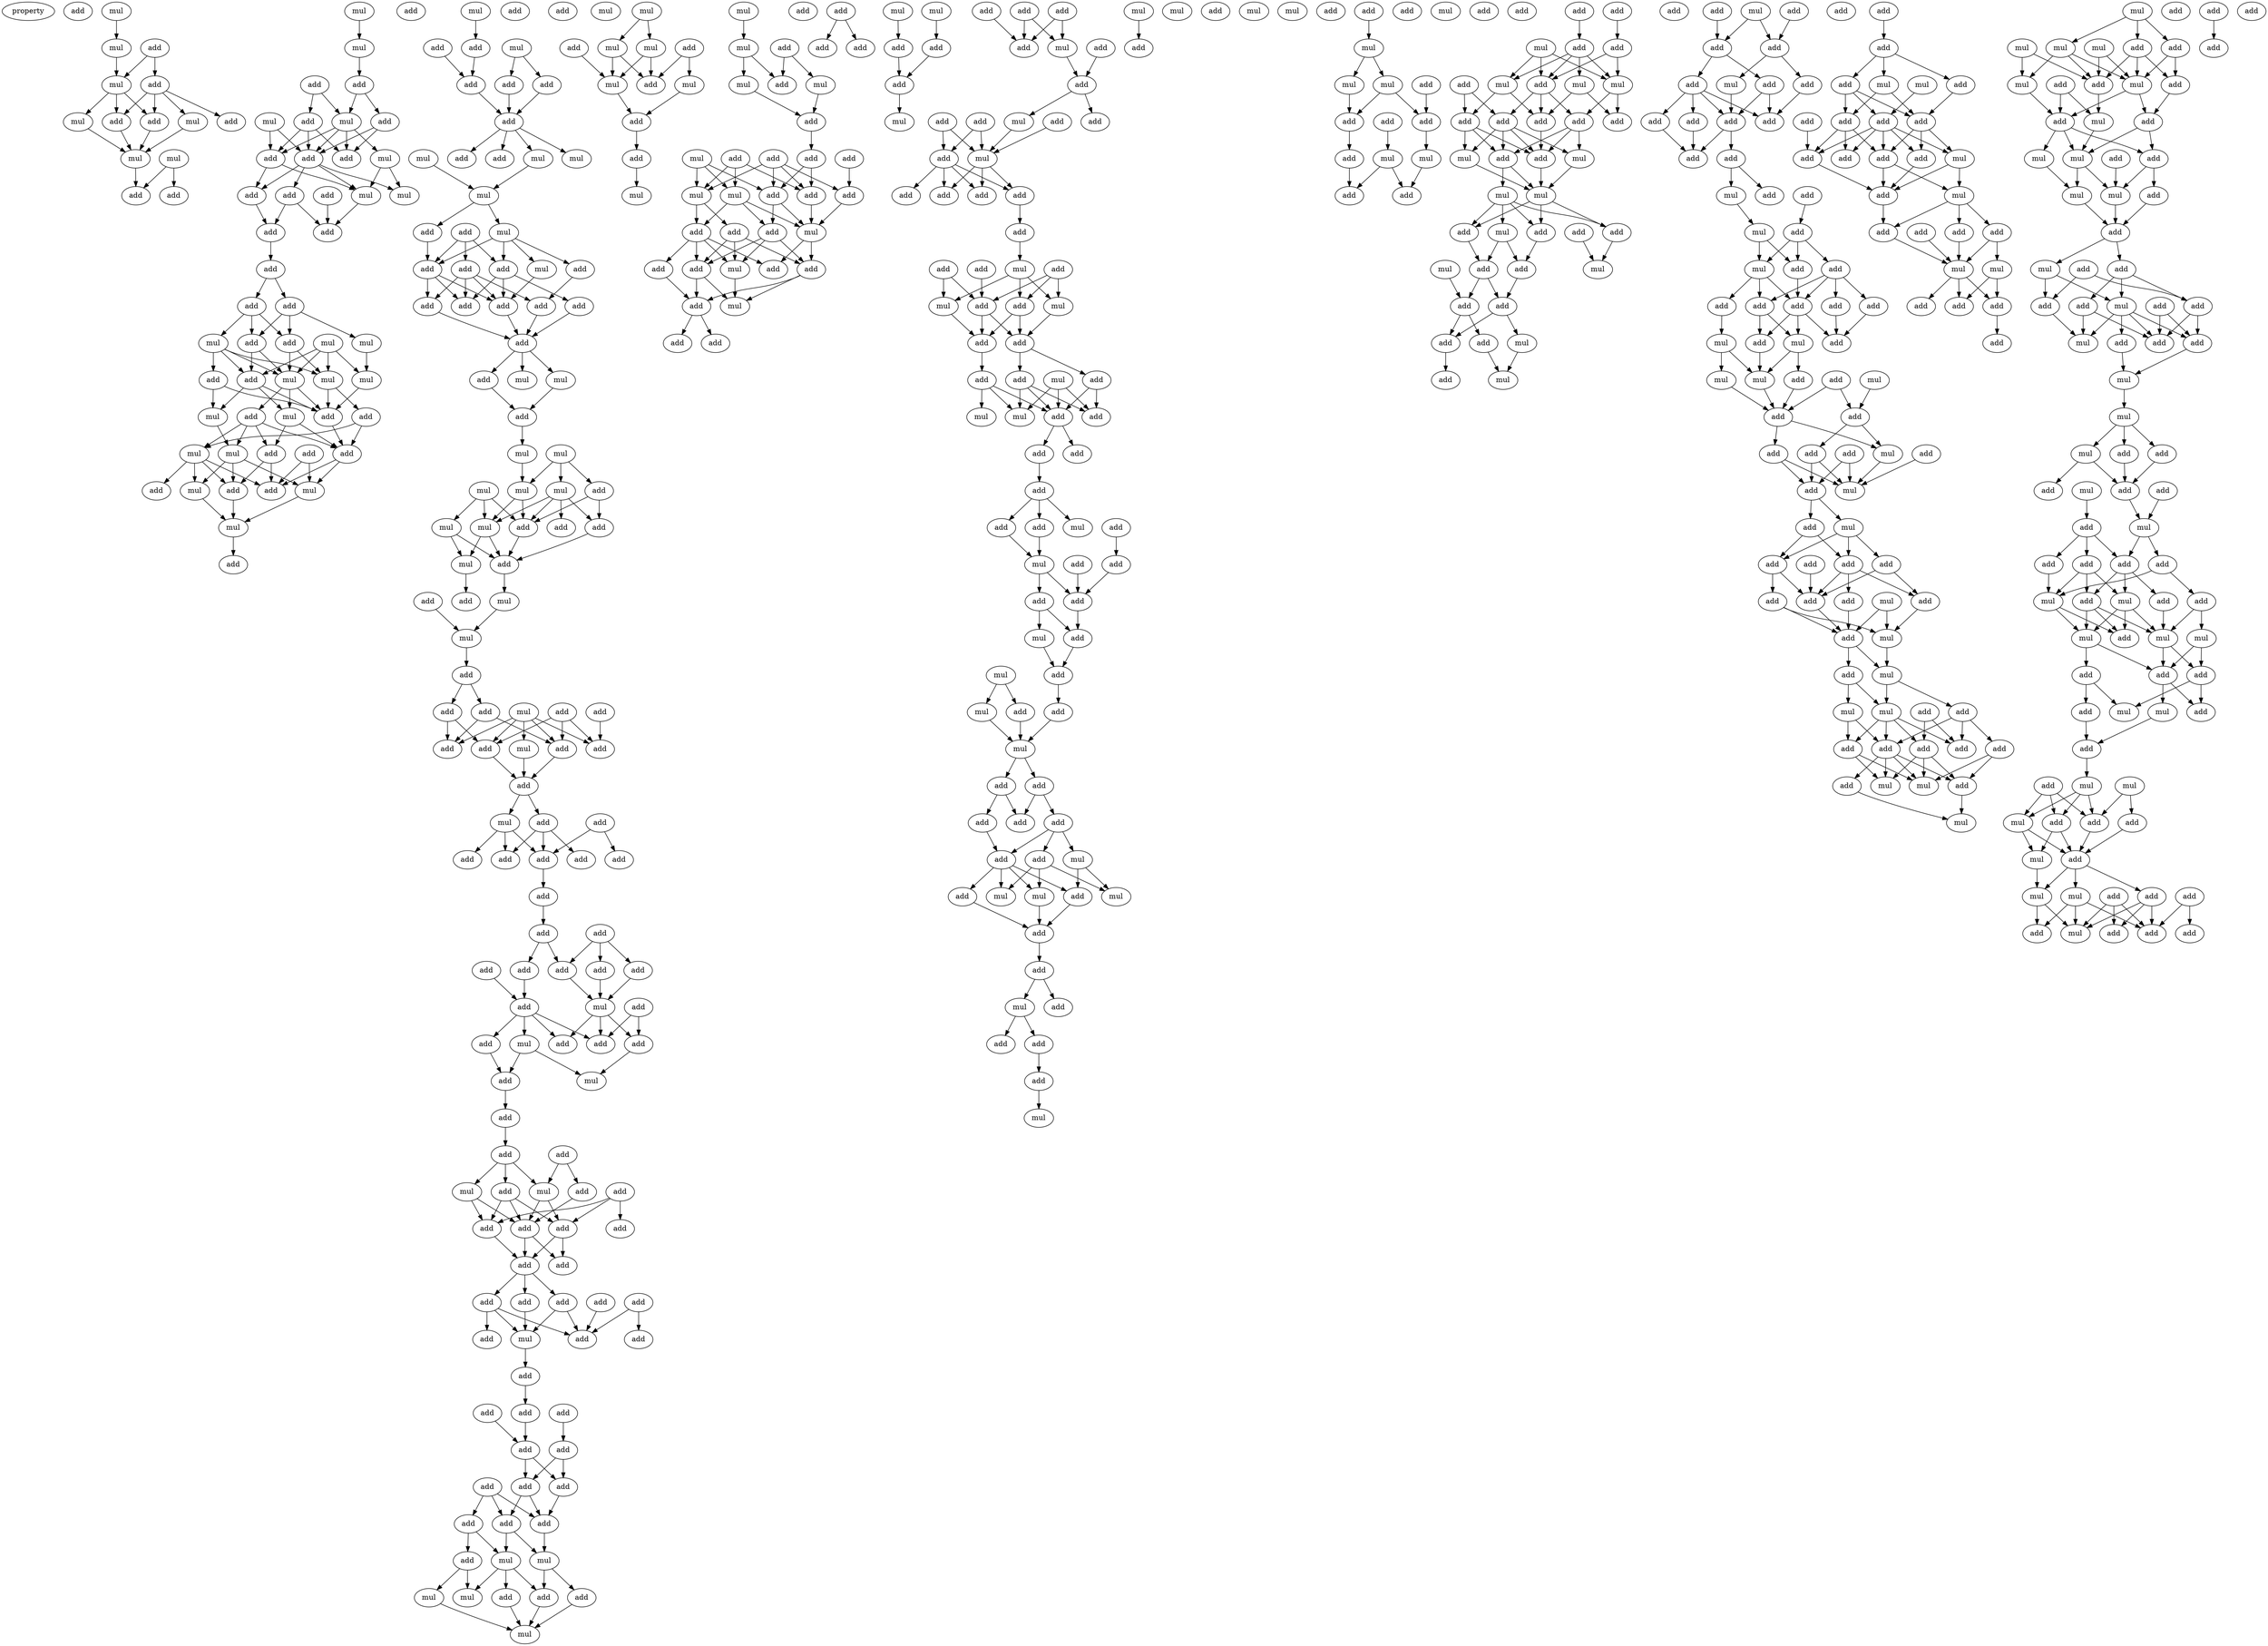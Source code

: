 digraph {
    node [fontcolor=black]
    property [mul=2,lf=1.3]
    0 [ label = add ];
    1 [ label = mul ];
    2 [ label = add ];
    3 [ label = mul ];
    4 [ label = mul ];
    5 [ label = add ];
    6 [ label = mul ];
    7 [ label = add ];
    8 [ label = add ];
    9 [ label = mul ];
    10 [ label = add ];
    11 [ label = mul ];
    12 [ label = mul ];
    13 [ label = mul ];
    14 [ label = add ];
    15 [ label = add ];
    16 [ label = mul ];
    17 [ label = add ];
    18 [ label = add ];
    19 [ label = mul ];
    20 [ label = mul ];
    21 [ label = add ];
    22 [ label = add ];
    23 [ label = mul ];
    24 [ label = add ];
    25 [ label = add ];
    26 [ label = add ];
    27 [ label = add ];
    28 [ label = add ];
    29 [ label = mul ];
    30 [ label = mul ];
    31 [ label = add ];
    32 [ label = add ];
    33 [ label = add ];
    34 [ label = add ];
    35 [ label = add ];
    36 [ label = add ];
    37 [ label = mul ];
    38 [ label = add ];
    39 [ label = mul ];
    40 [ label = add ];
    41 [ label = mul ];
    42 [ label = mul ];
    43 [ label = add ];
    44 [ label = add ];
    45 [ label = mul ];
    46 [ label = mul ];
    47 [ label = mul ];
    48 [ label = mul ];
    49 [ label = add ];
    50 [ label = add ];
    51 [ label = add ];
    52 [ label = add ];
    53 [ label = add ];
    54 [ label = mul ];
    55 [ label = mul ];
    56 [ label = add ];
    57 [ label = add ];
    58 [ label = add ];
    59 [ label = mul ];
    60 [ label = add ];
    61 [ label = mul ];
    62 [ label = add ];
    63 [ label = mul ];
    64 [ label = add ];
    65 [ label = mul ];
    66 [ label = add ];
    67 [ label = add ];
    68 [ label = mul ];
    69 [ label = add ];
    70 [ label = add ];
    71 [ label = add ];
    72 [ label = add ];
    73 [ label = add ];
    74 [ label = add ];
    75 [ label = mul ];
    76 [ label = mul ];
    77 [ label = mul ];
    78 [ label = mul ];
    79 [ label = add ];
    80 [ label = add ];
    81 [ label = mul ];
    82 [ label = add ];
    83 [ label = mul ];
    84 [ label = add ];
    85 [ label = add ];
    86 [ label = add ];
    87 [ label = add ];
    88 [ label = add ];
    89 [ label = add ];
    90 [ label = add ];
    91 [ label = add ];
    92 [ label = add ];
    93 [ label = add ];
    94 [ label = mul ];
    95 [ label = mul ];
    96 [ label = add ];
    97 [ label = add ];
    98 [ label = mul ];
    99 [ label = mul ];
    100 [ label = mul ];
    101 [ label = mul ];
    102 [ label = add ];
    103 [ label = mul ];
    104 [ label = add ];
    105 [ label = add ];
    106 [ label = mul ];
    107 [ label = add ];
    108 [ label = mul ];
    109 [ label = mul ];
    110 [ label = add ];
    111 [ label = add ];
    112 [ label = mul ];
    113 [ label = add ];
    114 [ label = mul ];
    115 [ label = add ];
    116 [ label = add ];
    117 [ label = add ];
    118 [ label = add ];
    119 [ label = add ];
    120 [ label = mul ];
    121 [ label = add ];
    122 [ label = add ];
    123 [ label = add ];
    124 [ label = add ];
    125 [ label = add ];
    126 [ label = mul ];
    127 [ label = add ];
    128 [ label = add ];
    129 [ label = mul ];
    130 [ label = add ];
    131 [ label = add ];
    132 [ label = add ];
    133 [ label = add ];
    134 [ label = add ];
    135 [ label = add ];
    136 [ label = add ];
    137 [ label = add ];
    138 [ label = add ];
    139 [ label = add ];
    140 [ label = add ];
    141 [ label = add ];
    142 [ label = add ];
    143 [ label = add ];
    144 [ label = add ];
    145 [ label = add ];
    146 [ label = mul ];
    147 [ label = mul ];
    148 [ label = add ];
    149 [ label = add ];
    150 [ label = add ];
    151 [ label = add ];
    152 [ label = mul ];
    153 [ label = add ];
    154 [ label = add ];
    155 [ label = add ];
    156 [ label = add ];
    157 [ label = add ];
    158 [ label = mul ];
    159 [ label = add ];
    160 [ label = add ];
    161 [ label = mul ];
    162 [ label = add ];
    163 [ label = add ];
    164 [ label = add ];
    165 [ label = add ];
    166 [ label = add ];
    167 [ label = add ];
    168 [ label = add ];
    169 [ label = add ];
    170 [ label = add ];
    171 [ label = add ];
    172 [ label = add ];
    173 [ label = add ];
    174 [ label = mul ];
    175 [ label = add ];
    176 [ label = add ];
    177 [ label = add ];
    178 [ label = add ];
    179 [ label = add ];
    180 [ label = add ];
    181 [ label = add ];
    182 [ label = add ];
    183 [ label = add ];
    184 [ label = add ];
    185 [ label = mul ];
    186 [ label = add ];
    187 [ label = add ];
    188 [ label = add ];
    189 [ label = add ];
    190 [ label = add ];
    191 [ label = mul ];
    192 [ label = mul ];
    193 [ label = mul ];
    194 [ label = add ];
    195 [ label = add ];
    196 [ label = mul ];
    197 [ label = add ];
    198 [ label = mul ];
    199 [ label = mul ];
    200 [ label = add ];
    201 [ label = add ];
    202 [ label = mul ];
    203 [ label = mul ];
    204 [ label = mul ];
    205 [ label = mul ];
    206 [ label = add ];
    207 [ label = add ];
    208 [ label = add ];
    209 [ label = mul ];
    210 [ label = mul ];
    211 [ label = mul ];
    212 [ label = add ];
    213 [ label = add ];
    214 [ label = add ];
    215 [ label = mul ];
    216 [ label = mul ];
    217 [ label = add ];
    218 [ label = mul ];
    219 [ label = add ];
    220 [ label = add ];
    221 [ label = add ];
    222 [ label = add ];
    223 [ label = mul ];
    224 [ label = add ];
    225 [ label = mul ];
    226 [ label = add ];
    227 [ label = add ];
    228 [ label = add ];
    229 [ label = add ];
    230 [ label = add ];
    231 [ label = mul ];
    232 [ label = add ];
    233 [ label = mul ];
    234 [ label = add ];
    235 [ label = add ];
    236 [ label = add ];
    237 [ label = add ];
    238 [ label = mul ];
    239 [ label = add ];
    240 [ label = add ];
    241 [ label = add ];
    242 [ label = add ];
    243 [ label = mul ];
    244 [ label = mul ];
    245 [ label = add ];
    246 [ label = add ];
    247 [ label = add ];
    248 [ label = add ];
    249 [ label = mul ];
    250 [ label = add ];
    251 [ label = add ];
    252 [ label = add ];
    253 [ label = add ];
    254 [ label = add ];
    255 [ label = mul ];
    256 [ label = add ];
    257 [ label = add ];
    258 [ label = add ];
    259 [ label = add ];
    260 [ label = add ];
    261 [ label = mul ];
    262 [ label = add ];
    263 [ label = mul ];
    264 [ label = add ];
    265 [ label = add ];
    266 [ label = add ];
    267 [ label = add ];
    268 [ label = add ];
    269 [ label = mul ];
    270 [ label = add ];
    271 [ label = add ];
    272 [ label = add ];
    273 [ label = mul ];
    274 [ label = add ];
    275 [ label = mul ];
    276 [ label = add ];
    277 [ label = add ];
    278 [ label = add ];
    279 [ label = add ];
    280 [ label = add ];
    281 [ label = mul ];
    282 [ label = add ];
    283 [ label = mul ];
    284 [ label = add ];
    285 [ label = mul ];
    286 [ label = add ];
    287 [ label = add ];
    288 [ label = add ];
    289 [ label = add ];
    290 [ label = mul ];
    291 [ label = add ];
    292 [ label = add ];
    293 [ label = mul ];
    294 [ label = add ];
    295 [ label = add ];
    296 [ label = add ];
    297 [ label = add ];
    298 [ label = mul ];
    299 [ label = add ];
    300 [ label = add ];
    301 [ label = mul ];
    302 [ label = mul ];
    303 [ label = add ];
    304 [ label = add ];
    305 [ label = mul ];
    306 [ label = mul ];
    307 [ label = add ];
    308 [ label = mul ];
    309 [ label = add ];
    310 [ label = add ];
    311 [ label = mul ];
    312 [ label = mul ];
    313 [ label = add ];
    314 [ label = add ];
    315 [ label = add ];
    316 [ label = add ];
    317 [ label = add ];
    318 [ label = add ];
    319 [ label = add ];
    320 [ label = add ];
    321 [ label = mul ];
    322 [ label = mul ];
    323 [ label = add ];
    324 [ label = mul ];
    325 [ label = add ];
    326 [ label = mul ];
    327 [ label = add ];
    328 [ label = add ];
    329 [ label = mul ];
    330 [ label = add ];
    331 [ label = add ];
    332 [ label = add ];
    333 [ label = add ];
    334 [ label = mul ];
    335 [ label = add ];
    336 [ label = add ];
    337 [ label = mul ];
    338 [ label = mul ];
    339 [ label = mul ];
    340 [ label = add ];
    341 [ label = mul ];
    342 [ label = add ];
    343 [ label = add ];
    344 [ label = add ];
    345 [ label = mul ];
    346 [ label = mul ];
    347 [ label = add ];
    348 [ label = add ];
    349 [ label = add ];
    350 [ label = add ];
    351 [ label = add ];
    352 [ label = add ];
    353 [ label = add ];
    354 [ label = mul ];
    355 [ label = add ];
    356 [ label = add ];
    357 [ label = mul ];
    358 [ label = mul ];
    359 [ label = add ];
    360 [ label = add ];
    361 [ label = mul ];
    362 [ label = add ];
    363 [ label = add ];
    364 [ label = add ];
    365 [ label = add ];
    366 [ label = add ];
    367 [ label = mul ];
    368 [ label = mul ];
    369 [ label = add ];
    370 [ label = add ];
    371 [ label = mul ];
    372 [ label = mul ];
    373 [ label = add ];
    374 [ label = add ];
    375 [ label = mul ];
    376 [ label = add ];
    377 [ label = add ];
    378 [ label = mul ];
    379 [ label = add ];
    380 [ label = add ];
    381 [ label = mul ];
    382 [ label = add ];
    383 [ label = add ];
    384 [ label = add ];
    385 [ label = mul ];
    386 [ label = add ];
    387 [ label = mul ];
    388 [ label = add ];
    389 [ label = add ];
    390 [ label = add ];
    391 [ label = add ];
    392 [ label = mul ];
    393 [ label = add ];
    394 [ label = add ];
    395 [ label = add ];
    396 [ label = add ];
    397 [ label = add ];
    398 [ label = mul ];
    399 [ label = add ];
    400 [ label = add ];
    401 [ label = add ];
    402 [ label = add ];
    403 [ label = add ];
    404 [ label = add ];
    405 [ label = add ];
    406 [ label = mul ];
    407 [ label = add ];
    408 [ label = mul ];
    409 [ label = add ];
    410 [ label = add ];
    411 [ label = add ];
    412 [ label = mul ];
    413 [ label = add ];
    414 [ label = add ];
    415 [ label = add ];
    416 [ label = add ];
    417 [ label = add ];
    418 [ label = mul ];
    419 [ label = mul ];
    420 [ label = add ];
    421 [ label = add ];
    422 [ label = mul ];
    423 [ label = add ];
    424 [ label = mul ];
    425 [ label = mul ];
    426 [ label = add ];
    427 [ label = add ];
    428 [ label = add ];
    429 [ label = add ];
    430 [ label = add ];
    431 [ label = add ];
    432 [ label = mul ];
    433 [ label = add ];
    434 [ label = add ];
    435 [ label = mul ];
    436 [ label = add ];
    437 [ label = mul ];
    438 [ label = add ];
    439 [ label = add ];
    440 [ label = add ];
    441 [ label = add ];
    442 [ label = add ];
    443 [ label = add ];
    444 [ label = mul ];
    445 [ label = add ];
    446 [ label = add ];
    447 [ label = mul ];
    448 [ label = add ];
    449 [ label = add ];
    450 [ label = mul ];
    451 [ label = add ];
    452 [ label = add ];
    453 [ label = mul ];
    454 [ label = mul ];
    455 [ label = add ];
    456 [ label = add ];
    457 [ label = add ];
    458 [ label = add ];
    459 [ label = add ];
    460 [ label = mul ];
    461 [ label = add ];
    462 [ label = add ];
    463 [ label = mul ];
    464 [ label = mul ];
    465 [ label = add ];
    466 [ label = add ];
    467 [ label = add ];
    468 [ label = mul ];
    469 [ label = add ];
    470 [ label = add ];
    471 [ label = mul ];
    472 [ label = add ];
    473 [ label = add ];
    474 [ label = add ];
    475 [ label = add ];
    476 [ label = add ];
    477 [ label = add ];
    478 [ label = add ];
    479 [ label = add ];
    480 [ label = mul ];
    481 [ label = add ];
    482 [ label = mul ];
    483 [ label = add ];
    484 [ label = add ];
    485 [ label = add ];
    486 [ label = add ];
    487 [ label = mul ];
    488 [ label = mul ];
    489 [ label = add ];
    490 [ label = add ];
    491 [ label = add ];
    492 [ label = add ];
    493 [ label = mul ];
    494 [ label = add ];
    495 [ label = mul ];
    496 [ label = mul ];
    497 [ label = add ];
    498 [ label = add ];
    499 [ label = mul ];
    500 [ label = add ];
    501 [ label = add ];
    502 [ label = mul ];
    503 [ label = add ];
    504 [ label = mul ];
    505 [ label = add ];
    506 [ label = mul ];
    507 [ label = add ];
    508 [ label = mul ];
    509 [ label = add ];
    510 [ label = mul ];
    511 [ label = add ];
    512 [ label = add ];
    513 [ label = mul ];
    514 [ label = mul ];
    515 [ label = add ];
    516 [ label = add ];
    517 [ label = mul ];
    518 [ label = add ];
    519 [ label = add ];
    520 [ label = add ];
    521 [ label = add ];
    522 [ label = add ];
    523 [ label = mul ];
    524 [ label = add ];
    525 [ label = add ];
    526 [ label = add ];
    527 [ label = mul ];
    528 [ label = mul ];
    529 [ label = mul ];
    530 [ label = mul ];
    531 [ label = add ];
    532 [ label = add ];
    533 [ label = add ];
    534 [ label = add ];
    535 [ label = mul ];
    536 [ label = add ];
    537 [ label = add ];
    538 [ label = add ];
    539 [ label = mul ];
    540 [ label = add ];
    541 [ label = add ];
    542 [ label = add ];
    543 [ label = add ];
    544 [ label = add ];
    545 [ label = add ];
    546 [ label = add ];
    547 [ label = add ];
    548 [ label = mul ];
    549 [ label = mul ];
    550 [ label = mul ];
    551 [ label = mul ];
    552 [ label = mul ];
    553 [ label = add ];
    554 [ label = add ];
    555 [ label = add ];
    556 [ label = add ];
    557 [ label = mul ];
    558 [ label = mul ];
    559 [ label = add ];
    560 [ label = add ];
    561 [ label = add ];
    562 [ label = add ];
    563 [ label = mul ];
    564 [ label = add ];
    565 [ label = mul ];
    566 [ label = add ];
    567 [ label = mul ];
    568 [ label = add ];
    569 [ label = add ];
    570 [ label = mul ];
    571 [ label = add ];
    572 [ label = add ];
    573 [ label = add ];
    574 [ label = mul ];
    575 [ label = add ];
    576 [ label = mul ];
    577 [ label = add ];
    578 [ label = add ];
    579 [ label = add ];
    580 [ label = add ];
    581 [ label = mul ];
    1 -> 3 [ name = 0 ];
    2 -> 4 [ name = 1 ];
    2 -> 5 [ name = 2 ];
    3 -> 4 [ name = 3 ];
    4 -> 6 [ name = 4 ];
    4 -> 7 [ name = 5 ];
    4 -> 8 [ name = 6 ];
    5 -> 7 [ name = 7 ];
    5 -> 8 [ name = 8 ];
    5 -> 9 [ name = 9 ];
    5 -> 10 [ name = 10 ];
    6 -> 11 [ name = 11 ];
    7 -> 11 [ name = 12 ];
    8 -> 11 [ name = 13 ];
    9 -> 11 [ name = 14 ];
    11 -> 14 [ name = 15 ];
    12 -> 14 [ name = 16 ];
    12 -> 15 [ name = 17 ];
    13 -> 16 [ name = 18 ];
    16 -> 17 [ name = 19 ];
    17 -> 19 [ name = 20 ];
    17 -> 22 [ name = 21 ];
    18 -> 19 [ name = 22 ];
    18 -> 21 [ name = 23 ];
    19 -> 23 [ name = 24 ];
    19 -> 24 [ name = 25 ];
    19 -> 25 [ name = 26 ];
    19 -> 26 [ name = 27 ];
    20 -> 24 [ name = 28 ];
    20 -> 25 [ name = 29 ];
    21 -> 24 [ name = 30 ];
    21 -> 25 [ name = 31 ];
    21 -> 26 [ name = 32 ];
    22 -> 25 [ name = 33 ];
    22 -> 26 [ name = 34 ];
    23 -> 29 [ name = 35 ];
    23 -> 30 [ name = 36 ];
    24 -> 27 [ name = 37 ];
    24 -> 29 [ name = 38 ];
    25 -> 27 [ name = 39 ];
    25 -> 29 [ name = 40 ];
    25 -> 30 [ name = 41 ];
    25 -> 31 [ name = 42 ];
    27 -> 33 [ name = 43 ];
    28 -> 32 [ name = 44 ];
    29 -> 32 [ name = 45 ];
    31 -> 32 [ name = 46 ];
    31 -> 33 [ name = 47 ];
    33 -> 34 [ name = 48 ];
    34 -> 35 [ name = 49 ];
    34 -> 36 [ name = 50 ];
    35 -> 38 [ name = 51 ];
    35 -> 40 [ name = 52 ];
    35 -> 41 [ name = 53 ];
    36 -> 38 [ name = 54 ];
    36 -> 39 [ name = 55 ];
    36 -> 40 [ name = 56 ];
    37 -> 42 [ name = 57 ];
    37 -> 43 [ name = 58 ];
    37 -> 45 [ name = 59 ];
    37 -> 46 [ name = 60 ];
    38 -> 42 [ name = 61 ];
    38 -> 45 [ name = 62 ];
    39 -> 42 [ name = 63 ];
    39 -> 43 [ name = 64 ];
    39 -> 44 [ name = 65 ];
    39 -> 45 [ name = 66 ];
    40 -> 42 [ name = 67 ];
    40 -> 43 [ name = 68 ];
    41 -> 46 [ name = 69 ];
    42 -> 48 [ name = 70 ];
    42 -> 49 [ name = 71 ];
    42 -> 50 [ name = 72 ];
    43 -> 47 [ name = 73 ];
    43 -> 48 [ name = 74 ];
    43 -> 49 [ name = 75 ];
    44 -> 47 [ name = 76 ];
    44 -> 49 [ name = 77 ];
    45 -> 49 [ name = 78 ];
    45 -> 51 [ name = 79 ];
    46 -> 49 [ name = 80 ];
    47 -> 55 [ name = 81 ];
    48 -> 52 [ name = 82 ];
    48 -> 56 [ name = 83 ];
    49 -> 52 [ name = 84 ];
    50 -> 52 [ name = 85 ];
    50 -> 54 [ name = 86 ];
    50 -> 55 [ name = 87 ];
    50 -> 56 [ name = 88 ];
    51 -> 52 [ name = 89 ];
    51 -> 54 [ name = 90 ];
    52 -> 57 [ name = 91 ];
    52 -> 59 [ name = 92 ];
    53 -> 57 [ name = 93 ];
    53 -> 59 [ name = 94 ];
    54 -> 57 [ name = 95 ];
    54 -> 58 [ name = 96 ];
    54 -> 60 [ name = 97 ];
    54 -> 61 [ name = 98 ];
    55 -> 59 [ name = 99 ];
    55 -> 60 [ name = 100 ];
    55 -> 61 [ name = 101 ];
    56 -> 57 [ name = 102 ];
    56 -> 60 [ name = 103 ];
    59 -> 63 [ name = 104 ];
    60 -> 63 [ name = 105 ];
    61 -> 63 [ name = 106 ];
    63 -> 64 [ name = 107 ];
    65 -> 66 [ name = 108 ];
    66 -> 71 [ name = 109 ];
    67 -> 71 [ name = 110 ];
    68 -> 69 [ name = 111 ];
    68 -> 70 [ name = 112 ];
    69 -> 72 [ name = 113 ];
    70 -> 72 [ name = 114 ];
    71 -> 72 [ name = 115 ];
    72 -> 73 [ name = 116 ];
    72 -> 74 [ name = 117 ];
    72 -> 75 [ name = 118 ];
    72 -> 76 [ name = 119 ];
    75 -> 78 [ name = 120 ];
    77 -> 78 [ name = 121 ];
    78 -> 79 [ name = 122 ];
    78 -> 81 [ name = 123 ];
    79 -> 85 [ name = 124 ];
    80 -> 82 [ name = 125 ];
    80 -> 84 [ name = 126 ];
    80 -> 85 [ name = 127 ];
    81 -> 83 [ name = 128 ];
    81 -> 84 [ name = 129 ];
    81 -> 85 [ name = 130 ];
    81 -> 86 [ name = 131 ];
    82 -> 87 [ name = 132 ];
    82 -> 88 [ name = 133 ];
    82 -> 90 [ name = 134 ];
    82 -> 91 [ name = 135 ];
    83 -> 87 [ name = 136 ];
    84 -> 87 [ name = 137 ];
    84 -> 89 [ name = 138 ];
    84 -> 90 [ name = 139 ];
    85 -> 87 [ name = 140 ];
    85 -> 88 [ name = 141 ];
    85 -> 90 [ name = 142 ];
    86 -> 91 [ name = 143 ];
    87 -> 92 [ name = 144 ];
    88 -> 92 [ name = 145 ];
    89 -> 92 [ name = 146 ];
    91 -> 92 [ name = 147 ];
    92 -> 94 [ name = 148 ];
    92 -> 95 [ name = 149 ];
    92 -> 96 [ name = 150 ];
    94 -> 97 [ name = 151 ];
    96 -> 97 [ name = 152 ];
    97 -> 99 [ name = 153 ];
    98 -> 100 [ name = 154 ];
    98 -> 102 [ name = 155 ];
    98 -> 103 [ name = 156 ];
    99 -> 100 [ name = 157 ];
    100 -> 105 [ name = 158 ];
    100 -> 108 [ name = 159 ];
    101 -> 105 [ name = 160 ];
    101 -> 106 [ name = 161 ];
    101 -> 108 [ name = 162 ];
    102 -> 104 [ name = 163 ];
    102 -> 105 [ name = 164 ];
    103 -> 104 [ name = 165 ];
    103 -> 105 [ name = 166 ];
    103 -> 107 [ name = 167 ];
    103 -> 108 [ name = 168 ];
    104 -> 110 [ name = 169 ];
    105 -> 110 [ name = 170 ];
    106 -> 109 [ name = 171 ];
    106 -> 110 [ name = 172 ];
    108 -> 109 [ name = 173 ];
    108 -> 110 [ name = 174 ];
    109 -> 111 [ name = 175 ];
    110 -> 112 [ name = 176 ];
    112 -> 114 [ name = 177 ];
    113 -> 114 [ name = 178 ];
    114 -> 115 [ name = 179 ];
    115 -> 118 [ name = 180 ];
    115 -> 121 [ name = 181 ];
    117 -> 123 [ name = 182 ];
    117 -> 124 [ name = 183 ];
    117 -> 125 [ name = 184 ];
    118 -> 122 [ name = 185 ];
    118 -> 125 [ name = 186 ];
    119 -> 123 [ name = 187 ];
    120 -> 122 [ name = 188 ];
    120 -> 123 [ name = 189 ];
    120 -> 124 [ name = 190 ];
    120 -> 125 [ name = 191 ];
    120 -> 126 [ name = 192 ];
    121 -> 122 [ name = 193 ];
    121 -> 124 [ name = 194 ];
    124 -> 127 [ name = 195 ];
    125 -> 127 [ name = 196 ];
    126 -> 127 [ name = 197 ];
    127 -> 128 [ name = 198 ];
    127 -> 129 [ name = 199 ];
    128 -> 131 [ name = 200 ];
    128 -> 132 [ name = 201 ];
    128 -> 133 [ name = 202 ];
    129 -> 131 [ name = 203 ];
    129 -> 133 [ name = 204 ];
    129 -> 134 [ name = 205 ];
    130 -> 131 [ name = 206 ];
    130 -> 135 [ name = 207 ];
    131 -> 136 [ name = 208 ];
    136 -> 138 [ name = 209 ];
    137 -> 139 [ name = 210 ];
    137 -> 142 [ name = 211 ];
    137 -> 143 [ name = 212 ];
    138 -> 140 [ name = 213 ];
    138 -> 143 [ name = 214 ];
    139 -> 146 [ name = 215 ];
    140 -> 144 [ name = 216 ];
    141 -> 144 [ name = 217 ];
    142 -> 146 [ name = 218 ];
    143 -> 146 [ name = 219 ];
    144 -> 147 [ name = 220 ];
    144 -> 148 [ name = 221 ];
    144 -> 149 [ name = 222 ];
    144 -> 150 [ name = 223 ];
    145 -> 150 [ name = 224 ];
    145 -> 151 [ name = 225 ];
    146 -> 149 [ name = 226 ];
    146 -> 150 [ name = 227 ];
    146 -> 151 [ name = 228 ];
    147 -> 152 [ name = 229 ];
    147 -> 153 [ name = 230 ];
    148 -> 153 [ name = 231 ];
    151 -> 152 [ name = 232 ];
    153 -> 154 [ name = 233 ];
    154 -> 155 [ name = 234 ];
    155 -> 157 [ name = 235 ];
    155 -> 158 [ name = 236 ];
    155 -> 161 [ name = 237 ];
    156 -> 159 [ name = 238 ];
    156 -> 161 [ name = 239 ];
    157 -> 163 [ name = 240 ];
    157 -> 164 [ name = 241 ];
    157 -> 165 [ name = 242 ];
    158 -> 164 [ name = 243 ];
    158 -> 165 [ name = 244 ];
    159 -> 165 [ name = 245 ];
    160 -> 162 [ name = 246 ];
    160 -> 163 [ name = 247 ];
    160 -> 164 [ name = 248 ];
    161 -> 163 [ name = 249 ];
    161 -> 165 [ name = 250 ];
    163 -> 166 [ name = 251 ];
    163 -> 167 [ name = 252 ];
    164 -> 167 [ name = 253 ];
    165 -> 166 [ name = 254 ];
    165 -> 167 [ name = 255 ];
    167 -> 169 [ name = 256 ];
    167 -> 171 [ name = 257 ];
    167 -> 172 [ name = 258 ];
    168 -> 173 [ name = 259 ];
    168 -> 175 [ name = 260 ];
    169 -> 173 [ name = 261 ];
    169 -> 174 [ name = 262 ];
    170 -> 173 [ name = 263 ];
    171 -> 173 [ name = 264 ];
    171 -> 174 [ name = 265 ];
    171 -> 176 [ name = 266 ];
    172 -> 174 [ name = 267 ];
    174 -> 177 [ name = 268 ];
    177 -> 178 [ name = 269 ];
    178 -> 182 [ name = 270 ];
    179 -> 181 [ name = 271 ];
    180 -> 182 [ name = 272 ];
    181 -> 184 [ name = 273 ];
    181 -> 186 [ name = 274 ];
    182 -> 184 [ name = 275 ];
    182 -> 186 [ name = 276 ];
    183 -> 187 [ name = 277 ];
    183 -> 188 [ name = 278 ];
    183 -> 189 [ name = 279 ];
    184 -> 189 [ name = 280 ];
    186 -> 188 [ name = 281 ];
    186 -> 189 [ name = 282 ];
    187 -> 190 [ name = 283 ];
    187 -> 192 [ name = 284 ];
    188 -> 191 [ name = 285 ];
    188 -> 192 [ name = 286 ];
    189 -> 191 [ name = 287 ];
    190 -> 193 [ name = 288 ];
    190 -> 196 [ name = 289 ];
    191 -> 195 [ name = 290 ];
    191 -> 197 [ name = 291 ];
    192 -> 193 [ name = 292 ];
    192 -> 194 [ name = 293 ];
    192 -> 195 [ name = 294 ];
    194 -> 198 [ name = 295 ];
    195 -> 198 [ name = 296 ];
    196 -> 198 [ name = 297 ];
    197 -> 198 [ name = 298 ];
    199 -> 202 [ name = 299 ];
    199 -> 203 [ name = 300 ];
    200 -> 205 [ name = 301 ];
    201 -> 204 [ name = 302 ];
    201 -> 206 [ name = 303 ];
    202 -> 205 [ name = 304 ];
    202 -> 206 [ name = 305 ];
    203 -> 205 [ name = 306 ];
    203 -> 206 [ name = 307 ];
    204 -> 207 [ name = 308 ];
    205 -> 207 [ name = 309 ];
    207 -> 208 [ name = 310 ];
    208 -> 209 [ name = 311 ];
    210 -> 211 [ name = 312 ];
    211 -> 214 [ name = 313 ];
    211 -> 216 [ name = 314 ];
    212 -> 214 [ name = 315 ];
    212 -> 215 [ name = 316 ];
    215 -> 217 [ name = 317 ];
    216 -> 217 [ name = 318 ];
    217 -> 221 [ name = 319 ];
    218 -> 223 [ name = 320 ];
    218 -> 225 [ name = 321 ];
    218 -> 227 [ name = 322 ];
    219 -> 224 [ name = 323 ];
    219 -> 225 [ name = 324 ];
    219 -> 226 [ name = 325 ];
    219 -> 227 [ name = 326 ];
    220 -> 226 [ name = 327 ];
    221 -> 224 [ name = 328 ];
    221 -> 227 [ name = 329 ];
    222 -> 223 [ name = 330 ];
    222 -> 224 [ name = 331 ];
    222 -> 225 [ name = 332 ];
    223 -> 229 [ name = 333 ];
    223 -> 230 [ name = 334 ];
    223 -> 231 [ name = 335 ];
    224 -> 231 [ name = 336 ];
    225 -> 228 [ name = 337 ];
    225 -> 229 [ name = 338 ];
    226 -> 231 [ name = 339 ];
    227 -> 230 [ name = 340 ];
    227 -> 231 [ name = 341 ];
    228 -> 233 [ name = 342 ];
    228 -> 234 [ name = 343 ];
    228 -> 235 [ name = 344 ];
    229 -> 232 [ name = 345 ];
    229 -> 233 [ name = 346 ];
    229 -> 235 [ name = 347 ];
    229 -> 236 [ name = 348 ];
    230 -> 233 [ name = 349 ];
    230 -> 234 [ name = 350 ];
    230 -> 235 [ name = 351 ];
    231 -> 232 [ name = 352 ];
    231 -> 234 [ name = 353 ];
    233 -> 238 [ name = 354 ];
    234 -> 237 [ name = 355 ];
    234 -> 238 [ name = 356 ];
    235 -> 237 [ name = 357 ];
    235 -> 238 [ name = 358 ];
    236 -> 237 [ name = 359 ];
    237 -> 239 [ name = 360 ];
    237 -> 240 [ name = 361 ];
    241 -> 242 [ name = 362 ];
    241 -> 245 [ name = 363 ];
    243 -> 247 [ name = 364 ];
    244 -> 246 [ name = 365 ];
    246 -> 248 [ name = 366 ];
    247 -> 248 [ name = 367 ];
    248 -> 249 [ name = 368 ];
    250 -> 253 [ name = 369 ];
    251 -> 253 [ name = 370 ];
    251 -> 255 [ name = 371 ];
    252 -> 253 [ name = 372 ];
    252 -> 255 [ name = 373 ];
    254 -> 256 [ name = 374 ];
    255 -> 256 [ name = 375 ];
    256 -> 257 [ name = 376 ];
    256 -> 261 [ name = 377 ];
    258 -> 263 [ name = 378 ];
    259 -> 262 [ name = 379 ];
    259 -> 263 [ name = 380 ];
    260 -> 262 [ name = 381 ];
    260 -> 263 [ name = 382 ];
    261 -> 263 [ name = 383 ];
    262 -> 264 [ name = 384 ];
    262 -> 265 [ name = 385 ];
    262 -> 266 [ name = 386 ];
    262 -> 267 [ name = 387 ];
    263 -> 265 [ name = 388 ];
    263 -> 266 [ name = 389 ];
    263 -> 267 [ name = 390 ];
    265 -> 268 [ name = 391 ];
    268 -> 269 [ name = 392 ];
    269 -> 273 [ name = 393 ];
    269 -> 275 [ name = 394 ];
    269 -> 276 [ name = 395 ];
    270 -> 273 [ name = 396 ];
    270 -> 274 [ name = 397 ];
    271 -> 274 [ name = 398 ];
    271 -> 275 [ name = 399 ];
    271 -> 276 [ name = 400 ];
    272 -> 274 [ name = 401 ];
    273 -> 278 [ name = 402 ];
    274 -> 277 [ name = 403 ];
    274 -> 278 [ name = 404 ];
    275 -> 277 [ name = 405 ];
    276 -> 277 [ name = 406 ];
    276 -> 278 [ name = 407 ];
    277 -> 279 [ name = 408 ];
    277 -> 280 [ name = 409 ];
    278 -> 282 [ name = 410 ];
    279 -> 284 [ name = 411 ];
    279 -> 286 [ name = 412 ];
    280 -> 284 [ name = 413 ];
    280 -> 285 [ name = 414 ];
    280 -> 286 [ name = 415 ];
    281 -> 284 [ name = 416 ];
    281 -> 285 [ name = 417 ];
    281 -> 286 [ name = 418 ];
    282 -> 283 [ name = 419 ];
    282 -> 284 [ name = 420 ];
    282 -> 285 [ name = 421 ];
    284 -> 287 [ name = 422 ];
    284 -> 288 [ name = 423 ];
    287 -> 289 [ name = 424 ];
    289 -> 293 [ name = 425 ];
    289 -> 294 [ name = 426 ];
    289 -> 295 [ name = 427 ];
    290 -> 292 [ name = 428 ];
    291 -> 296 [ name = 429 ];
    294 -> 298 [ name = 430 ];
    295 -> 298 [ name = 431 ];
    296 -> 299 [ name = 432 ];
    297 -> 299 [ name = 433 ];
    298 -> 299 [ name = 434 ];
    298 -> 300 [ name = 435 ];
    299 -> 303 [ name = 436 ];
    300 -> 302 [ name = 437 ];
    300 -> 303 [ name = 438 ];
    302 -> 307 [ name = 439 ];
    303 -> 307 [ name = 440 ];
    306 -> 308 [ name = 441 ];
    306 -> 310 [ name = 442 ];
    307 -> 309 [ name = 443 ];
    308 -> 312 [ name = 444 ];
    309 -> 312 [ name = 445 ];
    310 -> 312 [ name = 446 ];
    312 -> 313 [ name = 447 ];
    312 -> 314 [ name = 448 ];
    313 -> 316 [ name = 449 ];
    313 -> 318 [ name = 450 ];
    314 -> 316 [ name = 451 ];
    314 -> 317 [ name = 452 ];
    317 -> 320 [ name = 453 ];
    318 -> 319 [ name = 454 ];
    318 -> 320 [ name = 455 ];
    318 -> 321 [ name = 456 ];
    319 -> 322 [ name = 457 ];
    319 -> 324 [ name = 458 ];
    319 -> 326 [ name = 459 ];
    320 -> 322 [ name = 460 ];
    320 -> 323 [ name = 461 ];
    320 -> 325 [ name = 462 ];
    320 -> 326 [ name = 463 ];
    321 -> 323 [ name = 464 ];
    321 -> 324 [ name = 465 ];
    323 -> 327 [ name = 466 ];
    325 -> 327 [ name = 467 ];
    326 -> 327 [ name = 468 ];
    327 -> 328 [ name = 469 ];
    328 -> 329 [ name = 470 ];
    328 -> 330 [ name = 471 ];
    329 -> 331 [ name = 472 ];
    329 -> 332 [ name = 473 ];
    332 -> 333 [ name = 474 ];
    333 -> 334 [ name = 475 ];
    335 -> 338 [ name = 476 ];
    338 -> 339 [ name = 477 ];
    338 -> 341 [ name = 478 ];
    339 -> 343 [ name = 479 ];
    339 -> 344 [ name = 480 ];
    340 -> 344 [ name = 481 ];
    341 -> 343 [ name = 482 ];
    342 -> 346 [ name = 483 ];
    343 -> 347 [ name = 484 ];
    344 -> 345 [ name = 485 ];
    345 -> 348 [ name = 486 ];
    346 -> 348 [ name = 487 ];
    346 -> 349 [ name = 488 ];
    347 -> 349 [ name = 489 ];
    352 -> 355 [ name = 490 ];
    353 -> 356 [ name = 491 ];
    354 -> 357 [ name = 492 ];
    354 -> 358 [ name = 493 ];
    354 -> 360 [ name = 494 ];
    355 -> 357 [ name = 495 ];
    355 -> 360 [ name = 496 ];
    356 -> 357 [ name = 497 ];
    356 -> 358 [ name = 498 ];
    356 -> 360 [ name = 499 ];
    356 -> 361 [ name = 500 ];
    357 -> 364 [ name = 501 ];
    357 -> 366 [ name = 502 ];
    358 -> 362 [ name = 503 ];
    358 -> 365 [ name = 504 ];
    359 -> 362 [ name = 505 ];
    359 -> 363 [ name = 506 ];
    360 -> 363 [ name = 507 ];
    360 -> 365 [ name = 508 ];
    360 -> 366 [ name = 509 ];
    361 -> 364 [ name = 510 ];
    361 -> 365 [ name = 511 ];
    362 -> 368 [ name = 512 ];
    362 -> 369 [ name = 513 ];
    362 -> 370 [ name = 514 ];
    363 -> 367 [ name = 515 ];
    363 -> 368 [ name = 516 ];
    363 -> 369 [ name = 517 ];
    363 -> 370 [ name = 518 ];
    365 -> 369 [ name = 519 ];
    366 -> 367 [ name = 520 ];
    366 -> 369 [ name = 521 ];
    366 -> 370 [ name = 522 ];
    367 -> 372 [ name = 523 ];
    368 -> 372 [ name = 524 ];
    369 -> 372 [ name = 525 ];
    370 -> 371 [ name = 526 ];
    370 -> 372 [ name = 527 ];
    371 -> 373 [ name = 528 ];
    371 -> 374 [ name = 529 ];
    371 -> 375 [ name = 530 ];
    371 -> 376 [ name = 531 ];
    372 -> 373 [ name = 532 ];
    372 -> 374 [ name = 533 ];
    372 -> 376 [ name = 534 ];
    373 -> 380 [ name = 535 ];
    374 -> 381 [ name = 536 ];
    375 -> 379 [ name = 537 ];
    375 -> 380 [ name = 538 ];
    376 -> 379 [ name = 539 ];
    377 -> 381 [ name = 540 ];
    378 -> 383 [ name = 541 ];
    379 -> 382 [ name = 542 ];
    380 -> 382 [ name = 543 ];
    380 -> 383 [ name = 544 ];
    382 -> 385 [ name = 545 ];
    382 -> 386 [ name = 546 ];
    383 -> 384 [ name = 547 ];
    383 -> 386 [ name = 548 ];
    384 -> 387 [ name = 549 ];
    385 -> 387 [ name = 550 ];
    386 -> 388 [ name = 551 ];
    390 -> 393 [ name = 552 ];
    391 -> 394 [ name = 553 ];
    392 -> 393 [ name = 554 ];
    392 -> 394 [ name = 555 ];
    393 -> 395 [ name = 556 ];
    393 -> 397 [ name = 557 ];
    394 -> 396 [ name = 558 ];
    394 -> 398 [ name = 559 ];
    395 -> 399 [ name = 560 ];
    395 -> 400 [ name = 561 ];
    395 -> 401 [ name = 562 ];
    395 -> 402 [ name = 563 ];
    396 -> 401 [ name = 564 ];
    397 -> 400 [ name = 565 ];
    397 -> 401 [ name = 566 ];
    398 -> 400 [ name = 567 ];
    399 -> 403 [ name = 568 ];
    400 -> 403 [ name = 569 ];
    400 -> 404 [ name = 570 ];
    402 -> 403 [ name = 571 ];
    404 -> 405 [ name = 572 ];
    404 -> 406 [ name = 573 ];
    406 -> 408 [ name = 574 ];
    407 -> 409 [ name = 575 ];
    408 -> 410 [ name = 576 ];
    408 -> 412 [ name = 577 ];
    409 -> 410 [ name = 578 ];
    409 -> 411 [ name = 579 ];
    409 -> 412 [ name = 580 ];
    410 -> 413 [ name = 581 ];
    411 -> 413 [ name = 582 ];
    411 -> 414 [ name = 583 ];
    411 -> 415 [ name = 584 ];
    411 -> 417 [ name = 585 ];
    412 -> 413 [ name = 586 ];
    412 -> 414 [ name = 587 ];
    412 -> 416 [ name = 588 ];
    413 -> 418 [ name = 589 ];
    413 -> 420 [ name = 590 ];
    413 -> 421 [ name = 591 ];
    414 -> 418 [ name = 592 ];
    414 -> 421 [ name = 593 ];
    415 -> 420 [ name = 594 ];
    416 -> 419 [ name = 595 ];
    417 -> 420 [ name = 596 ];
    418 -> 423 [ name = 597 ];
    418 -> 425 [ name = 598 ];
    419 -> 424 [ name = 599 ];
    419 -> 425 [ name = 600 ];
    421 -> 425 [ name = 601 ];
    422 -> 428 [ name = 602 ];
    423 -> 427 [ name = 603 ];
    424 -> 427 [ name = 604 ];
    425 -> 427 [ name = 605 ];
    426 -> 427 [ name = 606 ];
    426 -> 428 [ name = 607 ];
    427 -> 431 [ name = 608 ];
    427 -> 432 [ name = 609 ];
    428 -> 432 [ name = 610 ];
    428 -> 433 [ name = 611 ];
    429 -> 435 [ name = 612 ];
    430 -> 434 [ name = 613 ];
    430 -> 435 [ name = 614 ];
    431 -> 434 [ name = 615 ];
    431 -> 435 [ name = 616 ];
    432 -> 435 [ name = 617 ];
    433 -> 434 [ name = 618 ];
    433 -> 435 [ name = 619 ];
    434 -> 436 [ name = 620 ];
    434 -> 437 [ name = 621 ];
    436 -> 440 [ name = 622 ];
    436 -> 441 [ name = 623 ];
    437 -> 439 [ name = 624 ];
    437 -> 440 [ name = 625 ];
    437 -> 441 [ name = 626 ];
    438 -> 442 [ name = 627 ];
    439 -> 442 [ name = 628 ];
    439 -> 446 [ name = 629 ];
    440 -> 442 [ name = 630 ];
    440 -> 445 [ name = 631 ];
    440 -> 446 [ name = 632 ];
    441 -> 442 [ name = 633 ];
    441 -> 443 [ name = 634 ];
    442 -> 448 [ name = 635 ];
    443 -> 447 [ name = 636 ];
    443 -> 448 [ name = 637 ];
    444 -> 447 [ name = 638 ];
    444 -> 448 [ name = 639 ];
    445 -> 448 [ name = 640 ];
    446 -> 447 [ name = 641 ];
    447 -> 450 [ name = 642 ];
    448 -> 449 [ name = 643 ];
    448 -> 450 [ name = 644 ];
    449 -> 453 [ name = 645 ];
    449 -> 454 [ name = 646 ];
    450 -> 452 [ name = 647 ];
    450 -> 453 [ name = 648 ];
    451 -> 457 [ name = 649 ];
    451 -> 458 [ name = 650 ];
    452 -> 455 [ name = 651 ];
    452 -> 456 [ name = 652 ];
    452 -> 458 [ name = 653 ];
    453 -> 455 [ name = 654 ];
    453 -> 457 [ name = 655 ];
    453 -> 458 [ name = 656 ];
    453 -> 459 [ name = 657 ];
    454 -> 455 [ name = 658 ];
    454 -> 459 [ name = 659 ];
    455 -> 460 [ name = 660 ];
    455 -> 461 [ name = 661 ];
    455 -> 462 [ name = 662 ];
    455 -> 463 [ name = 663 ];
    456 -> 462 [ name = 664 ];
    456 -> 463 [ name = 665 ];
    457 -> 460 [ name = 666 ];
    457 -> 462 [ name = 667 ];
    457 -> 463 [ name = 668 ];
    459 -> 460 [ name = 669 ];
    459 -> 463 [ name = 670 ];
    461 -> 464 [ name = 671 ];
    462 -> 464 [ name = 672 ];
    466 -> 467 [ name = 673 ];
    467 -> 468 [ name = 674 ];
    467 -> 469 [ name = 675 ];
    467 -> 470 [ name = 676 ];
    468 -> 474 [ name = 677 ];
    468 -> 475 [ name = 678 ];
    469 -> 472 [ name = 679 ];
    469 -> 474 [ name = 680 ];
    469 -> 475 [ name = 681 ];
    470 -> 475 [ name = 682 ];
    471 -> 472 [ name = 683 ];
    472 -> 476 [ name = 684 ];
    472 -> 477 [ name = 685 ];
    472 -> 478 [ name = 686 ];
    472 -> 479 [ name = 687 ];
    472 -> 480 [ name = 688 ];
    473 -> 477 [ name = 689 ];
    474 -> 477 [ name = 690 ];
    474 -> 478 [ name = 691 ];
    474 -> 479 [ name = 692 ];
    475 -> 476 [ name = 693 ];
    475 -> 479 [ name = 694 ];
    475 -> 480 [ name = 695 ];
    476 -> 481 [ name = 696 ];
    477 -> 481 [ name = 697 ];
    479 -> 481 [ name = 698 ];
    479 -> 482 [ name = 699 ];
    480 -> 481 [ name = 700 ];
    480 -> 482 [ name = 701 ];
    481 -> 486 [ name = 702 ];
    482 -> 483 [ name = 703 ];
    482 -> 484 [ name = 704 ];
    482 -> 486 [ name = 705 ];
    483 -> 487 [ name = 706 ];
    483 -> 488 [ name = 707 ];
    484 -> 488 [ name = 708 ];
    485 -> 488 [ name = 709 ];
    486 -> 488 [ name = 710 ];
    487 -> 490 [ name = 711 ];
    487 -> 491 [ name = 712 ];
    488 -> 489 [ name = 713 ];
    488 -> 490 [ name = 714 ];
    488 -> 491 [ name = 715 ];
    490 -> 492 [ name = 716 ];
    493 -> 497 [ name = 717 ];
    493 -> 498 [ name = 718 ];
    493 -> 499 [ name = 719 ];
    495 -> 503 [ name = 720 ];
    495 -> 504 [ name = 721 ];
    496 -> 502 [ name = 722 ];
    496 -> 503 [ name = 723 ];
    497 -> 500 [ name = 724 ];
    497 -> 502 [ name = 725 ];
    498 -> 500 [ name = 726 ];
    498 -> 502 [ name = 727 ];
    498 -> 503 [ name = 728 ];
    499 -> 502 [ name = 729 ];
    499 -> 503 [ name = 730 ];
    499 -> 504 [ name = 731 ];
    500 -> 507 [ name = 732 ];
    501 -> 505 [ name = 733 ];
    501 -> 506 [ name = 734 ];
    502 -> 505 [ name = 735 ];
    502 -> 507 [ name = 736 ];
    503 -> 506 [ name = 737 ];
    504 -> 505 [ name = 738 ];
    505 -> 508 [ name = 739 ];
    505 -> 509 [ name = 740 ];
    505 -> 510 [ name = 741 ];
    506 -> 508 [ name = 742 ];
    507 -> 508 [ name = 743 ];
    507 -> 509 [ name = 744 ];
    508 -> 513 [ name = 745 ];
    508 -> 514 [ name = 746 ];
    509 -> 512 [ name = 747 ];
    509 -> 513 [ name = 748 ];
    510 -> 514 [ name = 749 ];
    511 -> 513 [ name = 750 ];
    512 -> 515 [ name = 751 ];
    513 -> 515 [ name = 752 ];
    514 -> 515 [ name = 753 ];
    515 -> 516 [ name = 754 ];
    515 -> 517 [ name = 755 ];
    516 -> 519 [ name = 756 ];
    516 -> 522 [ name = 757 ];
    516 -> 523 [ name = 758 ];
    517 -> 521 [ name = 759 ];
    517 -> 523 [ name = 760 ];
    518 -> 521 [ name = 761 ];
    518 -> 522 [ name = 762 ];
    519 -> 525 [ name = 763 ];
    519 -> 527 [ name = 764 ];
    520 -> 525 [ name = 765 ];
    520 -> 526 [ name = 766 ];
    521 -> 527 [ name = 767 ];
    522 -> 525 [ name = 768 ];
    522 -> 526 [ name = 769 ];
    523 -> 524 [ name = 770 ];
    523 -> 525 [ name = 771 ];
    523 -> 526 [ name = 772 ];
    523 -> 527 [ name = 773 ];
    524 -> 528 [ name = 774 ];
    526 -> 528 [ name = 775 ];
    528 -> 529 [ name = 776 ];
    529 -> 530 [ name = 777 ];
    529 -> 532 [ name = 778 ];
    529 -> 533 [ name = 779 ];
    530 -> 534 [ name = 780 ];
    530 -> 536 [ name = 781 ];
    531 -> 537 [ name = 782 ];
    532 -> 536 [ name = 783 ];
    533 -> 536 [ name = 784 ];
    535 -> 540 [ name = 785 ];
    536 -> 539 [ name = 786 ];
    538 -> 539 [ name = 787 ];
    539 -> 542 [ name = 788 ];
    539 -> 544 [ name = 789 ];
    540 -> 541 [ name = 790 ];
    540 -> 543 [ name = 791 ];
    540 -> 544 [ name = 792 ];
    541 -> 547 [ name = 793 ];
    541 -> 548 [ name = 794 ];
    541 -> 549 [ name = 795 ];
    542 -> 545 [ name = 796 ];
    542 -> 548 [ name = 797 ];
    543 -> 548 [ name = 798 ];
    544 -> 546 [ name = 799 ];
    544 -> 547 [ name = 800 ];
    544 -> 549 [ name = 801 ];
    545 -> 551 [ name = 802 ];
    545 -> 552 [ name = 803 ];
    546 -> 551 [ name = 804 ];
    547 -> 550 [ name = 805 ];
    547 -> 551 [ name = 806 ];
    547 -> 553 [ name = 807 ];
    548 -> 550 [ name = 808 ];
    548 -> 553 [ name = 809 ];
    549 -> 550 [ name = 810 ];
    549 -> 551 [ name = 811 ];
    549 -> 553 [ name = 812 ];
    550 -> 554 [ name = 813 ];
    550 -> 556 [ name = 814 ];
    551 -> 555 [ name = 815 ];
    551 -> 556 [ name = 816 ];
    552 -> 555 [ name = 817 ];
    552 -> 556 [ name = 818 ];
    554 -> 557 [ name = 819 ];
    554 -> 559 [ name = 820 ];
    555 -> 557 [ name = 821 ];
    555 -> 560 [ name = 822 ];
    556 -> 558 [ name = 823 ];
    556 -> 560 [ name = 824 ];
    558 -> 561 [ name = 825 ];
    559 -> 561 [ name = 826 ];
    561 -> 563 [ name = 827 ];
    563 -> 567 [ name = 828 ];
    563 -> 568 [ name = 829 ];
    563 -> 569 [ name = 830 ];
    564 -> 567 [ name = 831 ];
    564 -> 568 [ name = 832 ];
    564 -> 569 [ name = 833 ];
    565 -> 566 [ name = 834 ];
    565 -> 568 [ name = 835 ];
    566 -> 571 [ name = 836 ];
    567 -> 570 [ name = 837 ];
    567 -> 571 [ name = 838 ];
    568 -> 571 [ name = 839 ];
    569 -> 570 [ name = 840 ];
    569 -> 571 [ name = 841 ];
    570 -> 574 [ name = 842 ];
    571 -> 572 [ name = 843 ];
    571 -> 574 [ name = 844 ];
    571 -> 576 [ name = 845 ];
    572 -> 577 [ name = 846 ];
    572 -> 578 [ name = 847 ];
    572 -> 581 [ name = 848 ];
    573 -> 577 [ name = 849 ];
    573 -> 578 [ name = 850 ];
    573 -> 581 [ name = 851 ];
    574 -> 580 [ name = 852 ];
    574 -> 581 [ name = 853 ];
    575 -> 577 [ name = 854 ];
    575 -> 579 [ name = 855 ];
    576 -> 577 [ name = 856 ];
    576 -> 580 [ name = 857 ];
    576 -> 581 [ name = 858 ];
}
